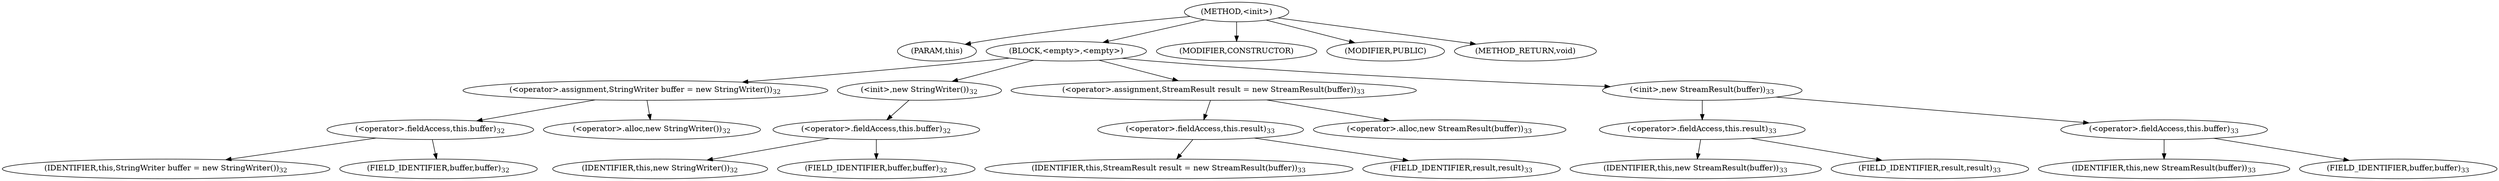 digraph "&lt;init&gt;" {  
"45" [label = <(METHOD,&lt;init&gt;)> ]
"46" [label = <(PARAM,this)> ]
"47" [label = <(BLOCK,&lt;empty&gt;,&lt;empty&gt;)> ]
"48" [label = <(&lt;operator&gt;.assignment,StringWriter buffer = new StringWriter())<SUB>32</SUB>> ]
"49" [label = <(&lt;operator&gt;.fieldAccess,this.buffer)<SUB>32</SUB>> ]
"50" [label = <(IDENTIFIER,this,StringWriter buffer = new StringWriter())<SUB>32</SUB>> ]
"51" [label = <(FIELD_IDENTIFIER,buffer,buffer)<SUB>32</SUB>> ]
"52" [label = <(&lt;operator&gt;.alloc,new StringWriter())<SUB>32</SUB>> ]
"53" [label = <(&lt;init&gt;,new StringWriter())<SUB>32</SUB>> ]
"54" [label = <(&lt;operator&gt;.fieldAccess,this.buffer)<SUB>32</SUB>> ]
"55" [label = <(IDENTIFIER,this,new StringWriter())<SUB>32</SUB>> ]
"56" [label = <(FIELD_IDENTIFIER,buffer,buffer)<SUB>32</SUB>> ]
"57" [label = <(&lt;operator&gt;.assignment,StreamResult result = new StreamResult(buffer))<SUB>33</SUB>> ]
"58" [label = <(&lt;operator&gt;.fieldAccess,this.result)<SUB>33</SUB>> ]
"59" [label = <(IDENTIFIER,this,StreamResult result = new StreamResult(buffer))<SUB>33</SUB>> ]
"60" [label = <(FIELD_IDENTIFIER,result,result)<SUB>33</SUB>> ]
"61" [label = <(&lt;operator&gt;.alloc,new StreamResult(buffer))<SUB>33</SUB>> ]
"62" [label = <(&lt;init&gt;,new StreamResult(buffer))<SUB>33</SUB>> ]
"63" [label = <(&lt;operator&gt;.fieldAccess,this.result)<SUB>33</SUB>> ]
"64" [label = <(IDENTIFIER,this,new StreamResult(buffer))<SUB>33</SUB>> ]
"65" [label = <(FIELD_IDENTIFIER,result,result)<SUB>33</SUB>> ]
"66" [label = <(&lt;operator&gt;.fieldAccess,this.buffer)<SUB>33</SUB>> ]
"67" [label = <(IDENTIFIER,this,new StreamResult(buffer))<SUB>33</SUB>> ]
"68" [label = <(FIELD_IDENTIFIER,buffer,buffer)<SUB>33</SUB>> ]
"69" [label = <(MODIFIER,CONSTRUCTOR)> ]
"70" [label = <(MODIFIER,PUBLIC)> ]
"71" [label = <(METHOD_RETURN,void)> ]
  "45" -> "46" 
  "45" -> "47" 
  "45" -> "69" 
  "45" -> "70" 
  "45" -> "71" 
  "47" -> "48" 
  "47" -> "53" 
  "47" -> "57" 
  "47" -> "62" 
  "48" -> "49" 
  "48" -> "52" 
  "49" -> "50" 
  "49" -> "51" 
  "53" -> "54" 
  "54" -> "55" 
  "54" -> "56" 
  "57" -> "58" 
  "57" -> "61" 
  "58" -> "59" 
  "58" -> "60" 
  "62" -> "63" 
  "62" -> "66" 
  "63" -> "64" 
  "63" -> "65" 
  "66" -> "67" 
  "66" -> "68" 
}
